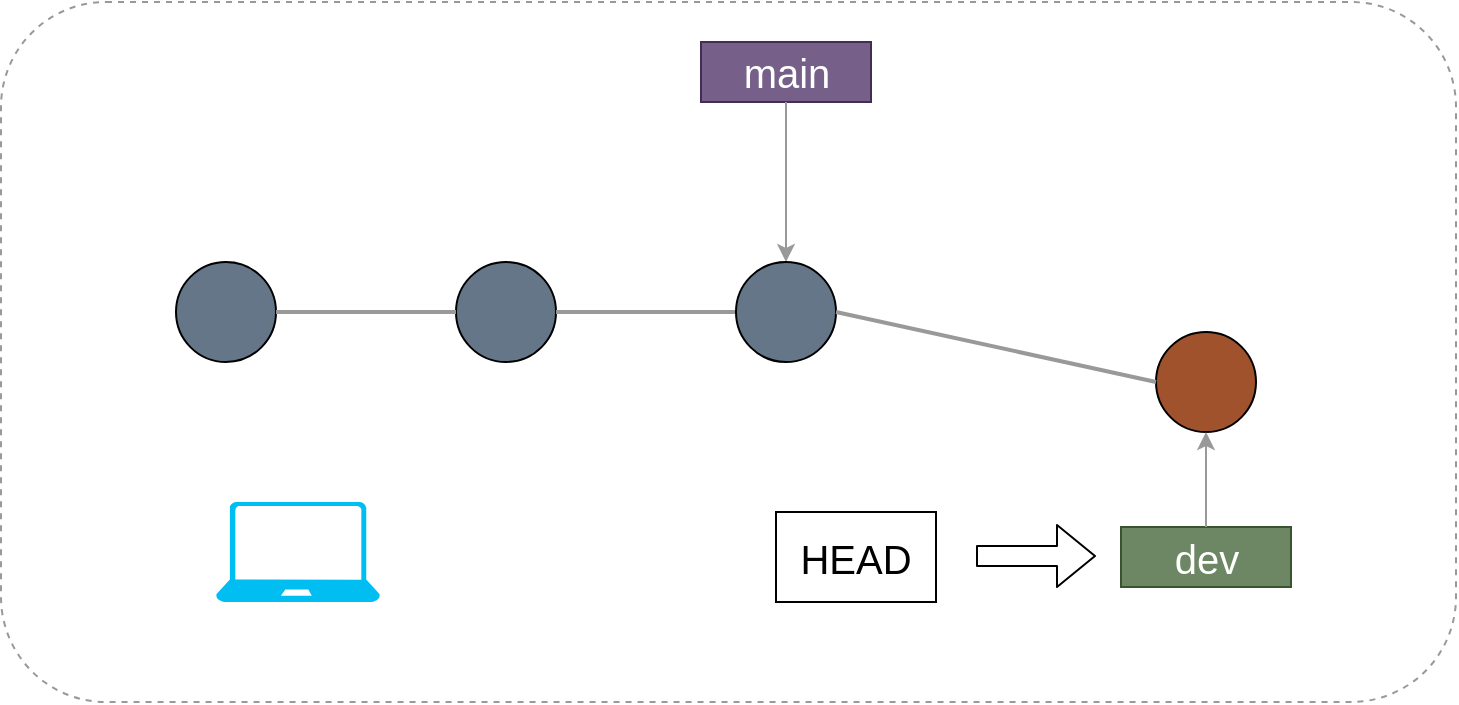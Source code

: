 <mxfile>
    <diagram id="DNvJzXeUTAswC8QwegvA" name="Page-1">
        <mxGraphModel dx="1315" dy="634" grid="1" gridSize="10" guides="1" tooltips="1" connect="1" arrows="1" fold="1" page="1" pageScale="1" pageWidth="850" pageHeight="1100" math="0" shadow="0">
            <root>
                <mxCell id="0"/>
                <mxCell id="1" parent="0"/>
                <mxCell id="2" value="" style="ellipse;whiteSpace=wrap;html=1;aspect=fixed;fillColor=#647687;fontColor=#ffffff;strokeColor=#000000;" vertex="1" parent="1">
                    <mxGeometry x="160" y="360" width="50" height="50" as="geometry"/>
                </mxCell>
                <mxCell id="3" value="" style="ellipse;whiteSpace=wrap;html=1;aspect=fixed;fillColor=#647687;fontColor=#ffffff;strokeColor=#000000;" vertex="1" parent="1">
                    <mxGeometry x="300" y="360" width="50" height="50" as="geometry"/>
                </mxCell>
                <mxCell id="4" value="" style="ellipse;whiteSpace=wrap;html=1;aspect=fixed;fontColor=#ffffff;strokeColor=#000000;fillColor=#A0522D;" vertex="1" parent="1">
                    <mxGeometry x="650" y="395" width="50" height="50" as="geometry"/>
                </mxCell>
                <mxCell id="5" value="" style="endArrow=none;html=1;entryX=0;entryY=0.5;entryDx=0;entryDy=0;exitX=1;exitY=0.5;exitDx=0;exitDy=0;strokeColor=#999999;strokeWidth=2;" edge="1" parent="1" source="2" target="3">
                    <mxGeometry width="50" height="50" relative="1" as="geometry">
                        <mxPoint x="120" y="490" as="sourcePoint"/>
                        <mxPoint x="170" y="440" as="targetPoint"/>
                    </mxGeometry>
                </mxCell>
                <mxCell id="6" value="" style="endArrow=none;html=1;entryX=0;entryY=0.5;entryDx=0;entryDy=0;exitX=1;exitY=0.5;exitDx=0;exitDy=0;strokeColor=#999999;strokeWidth=2;" edge="1" parent="1" source="3" target="14">
                    <mxGeometry width="50" height="50" relative="1" as="geometry">
                        <mxPoint x="120" y="490" as="sourcePoint"/>
                        <mxPoint x="170" y="440" as="targetPoint"/>
                    </mxGeometry>
                </mxCell>
                <mxCell id="7" value="" style="verticalLabelPosition=bottom;html=1;verticalAlign=top;align=center;strokeColor=none;fillColor=#00BEF2;shape=mxgraph.azure.laptop;pointerEvents=1;fontSize=15;" vertex="1" parent="1">
                    <mxGeometry x="180" y="480" width="82" height="50" as="geometry"/>
                </mxCell>
                <mxCell id="10" value="main" style="rounded=1;whiteSpace=wrap;html=1;fillColor=#76608a;strokeColor=#432D57;fontColor=#ffffff;fontSize=20;arcSize=0;" vertex="1" parent="1">
                    <mxGeometry x="422.5" y="250" width="85" height="30" as="geometry"/>
                </mxCell>
                <mxCell id="11" value="" style="endArrow=classic;html=1;fontSize=20;exitX=0.5;exitY=1;exitDx=0;exitDy=0;entryX=0.5;entryY=0;entryDx=0;entryDy=0;strokeColor=#999999;" edge="1" parent="1" source="10">
                    <mxGeometry width="50" height="50" relative="1" as="geometry">
                        <mxPoint x="430" y="350" as="sourcePoint"/>
                        <mxPoint x="465" y="360" as="targetPoint"/>
                    </mxGeometry>
                </mxCell>
                <mxCell id="12" value="" style="rounded=1;whiteSpace=wrap;html=1;fontSize=16;strokeColor=#999999;dashed=1;fillColor=none;" vertex="1" parent="1">
                    <mxGeometry x="72.5" y="230" width="727.5" height="350" as="geometry"/>
                </mxCell>
                <mxCell id="14" value="" style="ellipse;whiteSpace=wrap;html=1;aspect=fixed;fillColor=#647687;fontColor=#ffffff;strokeColor=#000000;" vertex="1" parent="1">
                    <mxGeometry x="440" y="360" width="50" height="50" as="geometry"/>
                </mxCell>
                <mxCell id="15" value="" style="endArrow=none;html=1;entryX=1;entryY=0.5;entryDx=0;entryDy=0;exitX=0;exitY=0.5;exitDx=0;exitDy=0;strokeColor=#999999;strokeWidth=2;" edge="1" parent="1" source="4" target="14">
                    <mxGeometry width="50" height="50" relative="1" as="geometry">
                        <mxPoint x="540" y="585" as="sourcePoint"/>
                        <mxPoint x="580" y="350" as="targetPoint"/>
                    </mxGeometry>
                </mxCell>
                <mxCell id="18" value="dev" style="rounded=1;whiteSpace=wrap;html=1;fillColor=#6d8764;strokeColor=#3A5431;fontColor=#ffffff;fontSize=20;arcSize=0;" vertex="1" parent="1">
                    <mxGeometry x="632.5" y="492.5" width="85" height="30" as="geometry"/>
                </mxCell>
                <mxCell id="19" value="" style="endArrow=classic;html=1;fontSize=20;exitX=0.5;exitY=0;exitDx=0;exitDy=0;strokeColor=#999999;entryX=0.5;entryY=1;entryDx=0;entryDy=0;" edge="1" parent="1" source="18" target="4">
                    <mxGeometry width="50" height="50" relative="1" as="geometry">
                        <mxPoint x="740" y="435" as="sourcePoint"/>
                        <mxPoint x="675" y="465" as="targetPoint"/>
                    </mxGeometry>
                </mxCell>
                <mxCell id="20" value="HEAD" style="rounded=0;whiteSpace=wrap;html=1;fontSize=20;fillColor=none;" vertex="1" parent="1">
                    <mxGeometry x="460" y="485" width="80" height="45" as="geometry"/>
                </mxCell>
                <mxCell id="21" value="" style="shape=flexArrow;endArrow=classic;html=1;fontSize=20;" edge="1" parent="1">
                    <mxGeometry width="50" height="50" relative="1" as="geometry">
                        <mxPoint x="560" y="507" as="sourcePoint"/>
                        <mxPoint x="620" y="507" as="targetPoint"/>
                    </mxGeometry>
                </mxCell>
            </root>
        </mxGraphModel>
    </diagram>
</mxfile>